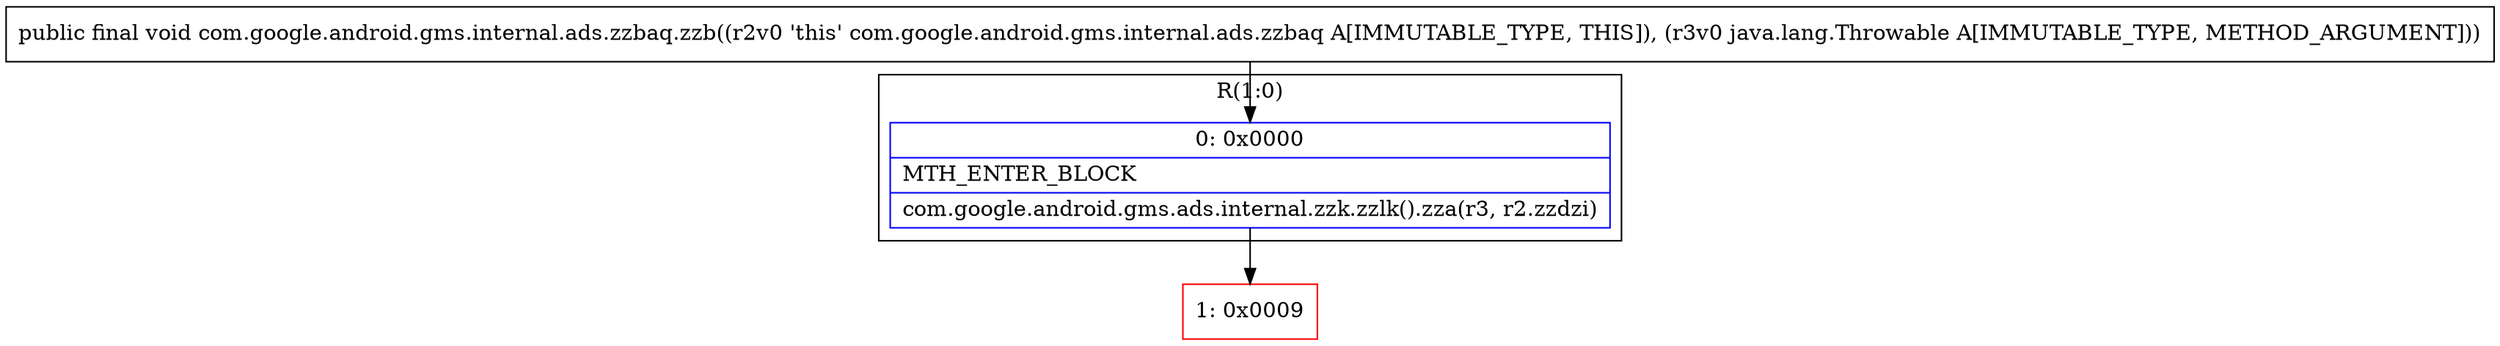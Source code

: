digraph "CFG forcom.google.android.gms.internal.ads.zzbaq.zzb(Ljava\/lang\/Throwable;)V" {
subgraph cluster_Region_859622916 {
label = "R(1:0)";
node [shape=record,color=blue];
Node_0 [shape=record,label="{0\:\ 0x0000|MTH_ENTER_BLOCK\l|com.google.android.gms.ads.internal.zzk.zzlk().zza(r3, r2.zzdzi)\l}"];
}
Node_1 [shape=record,color=red,label="{1\:\ 0x0009}"];
MethodNode[shape=record,label="{public final void com.google.android.gms.internal.ads.zzbaq.zzb((r2v0 'this' com.google.android.gms.internal.ads.zzbaq A[IMMUTABLE_TYPE, THIS]), (r3v0 java.lang.Throwable A[IMMUTABLE_TYPE, METHOD_ARGUMENT])) }"];
MethodNode -> Node_0;
Node_0 -> Node_1;
}

